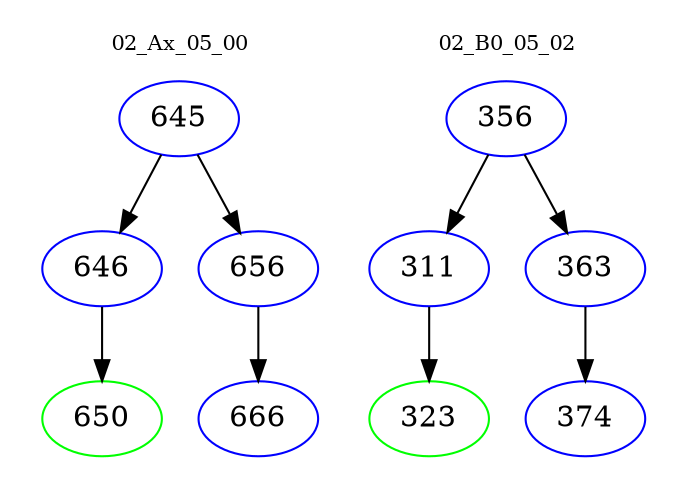 digraph{
subgraph cluster_0 {
color = white
label = "02_Ax_05_00";
fontsize=10;
T0_645 [label="645", color="blue"]
T0_645 -> T0_646 [color="black"]
T0_646 [label="646", color="blue"]
T0_646 -> T0_650 [color="black"]
T0_650 [label="650", color="green"]
T0_645 -> T0_656 [color="black"]
T0_656 [label="656", color="blue"]
T0_656 -> T0_666 [color="black"]
T0_666 [label="666", color="blue"]
}
subgraph cluster_1 {
color = white
label = "02_B0_05_02";
fontsize=10;
T1_356 [label="356", color="blue"]
T1_356 -> T1_311 [color="black"]
T1_311 [label="311", color="blue"]
T1_311 -> T1_323 [color="black"]
T1_323 [label="323", color="green"]
T1_356 -> T1_363 [color="black"]
T1_363 [label="363", color="blue"]
T1_363 -> T1_374 [color="black"]
T1_374 [label="374", color="blue"]
}
}
